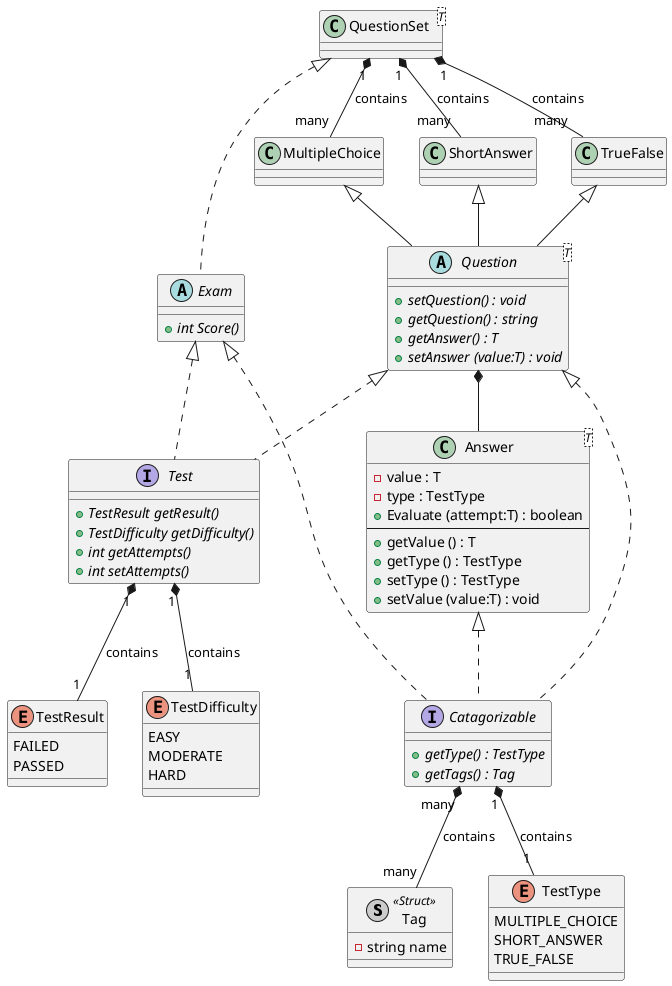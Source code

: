 @startuml quizr


class Tag << (S,#cccccc) Struct >>
class Tag {
    - string name
}

interface Test {
    + {abstract} TestResult getResult()
    + {abstract} TestDifficulty getDifficulty()
    + {abstract} int getAttempts()
    + {abstract} int setAttempts()
}

Test "1" *-- "1" TestDifficulty : contains
enum TestDifficulty {
    EASY
    MODERATE
    HARD
}

Test "1" *-- "1" TestResult : contains
enum TestResult {
    FAILED
    PASSED
}

Catagorizable "1" *-- "1" TestType : contains
Catagorizable "many" *-- "many" Tag :  contains
interface Catagorizable {
    + {abstract} getType() : TestType
    + {abstract} getTags() : Tag
}

Question <|.. Test
abstract Question <T> {
    + {abstract} setQuestion() : void
    + {abstract} getQuestion() : string
    + {abstract} getAnswer() : T
    + {abstract} setAnswer (value:T) : void
}


enum TestType {
    MULTIPLE_CHOICE
    SHORT_ANSWER
    TRUE_FALSE
}
Question       <|..Catagorizable
MultipleChoice <|--Question
ShortAnswer    <|--Question
TrueFalse      <|--Question

class ShortAnswer {

}
class TrueFalse {

}

Exam <|.. Catagorizable
Exam <|.. Test
abstract Exam {
    + {abstract} int Score()
}

class QuestionSet<T> {

}

QuestionSet "1" *-- "many" TrueFalse: contains
QuestionSet "1" *-- "many" ShortAnswer: contains
QuestionSet "1" *-- "many" MultipleChoice: contains
QuestionSet <|.. Exam

Question *-- Answer
Answer <|.. Catagorizable
class Answer<T> {
    - value : T
    - type : TestType
    + Evaluate (attempt:T) : boolean
    --
    + getValue () : T
    + getType () : TestType
    + setType () : TestType
    + setValue (value:T) : void
}

@enduml